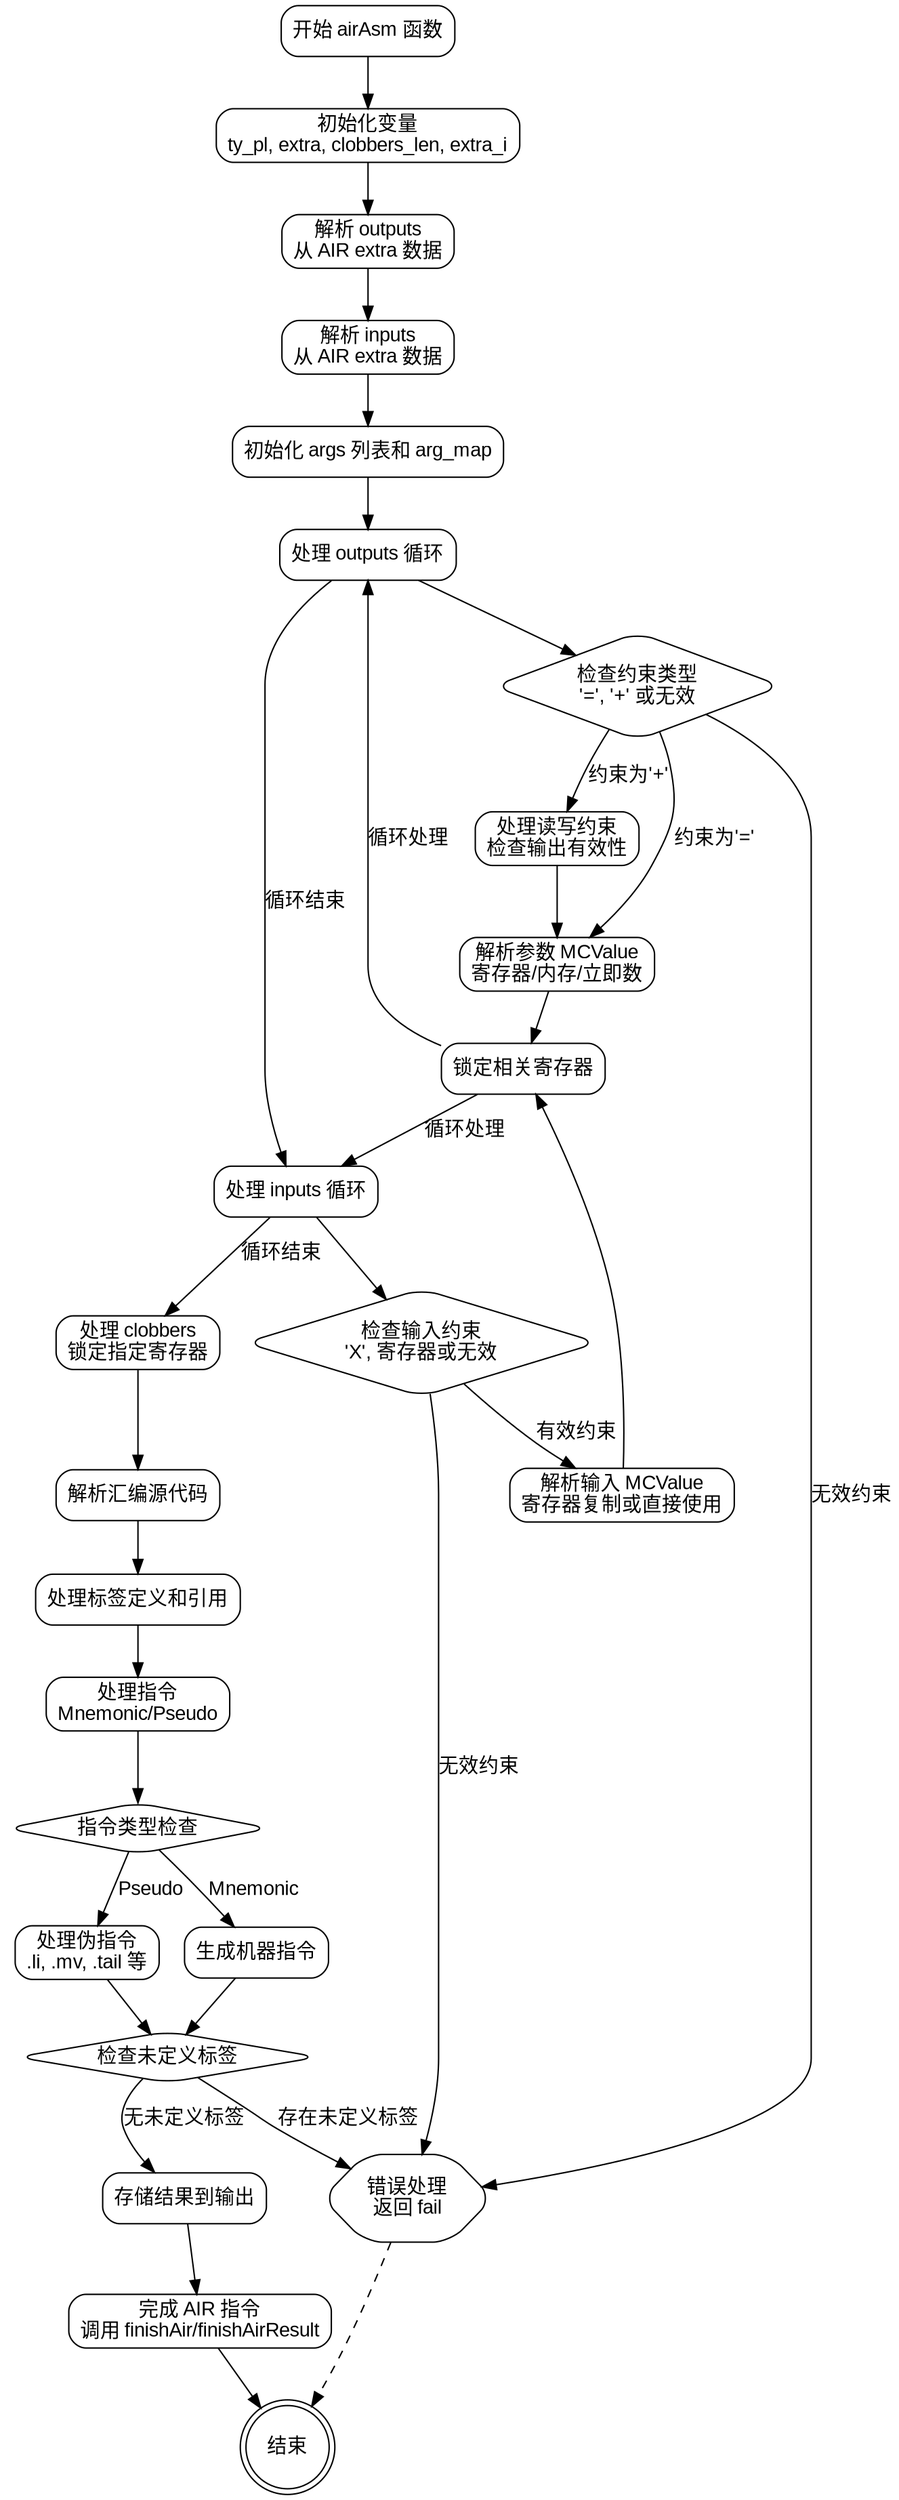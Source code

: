 
digraph flowchart {
    node [shape=rectangle, style="rounded", fontname="Arial"];
    edge [fontname="Arial"];
    rankdir=TB;

    start [label="开始 airAsm 函数"];
    init_vars [label="初始化变量\nty_pl, extra, clobbers_len, extra_i"];
    parse_outputs [label="解析 outputs\n从 AIR extra 数据"];
    parse_inputs [label="解析 inputs\n从 AIR extra 数据"];
    prepare_args [label="初始化 args 列表和 arg_map"];
    process_outputs_loop [label="处理 outputs 循环"];
    output_constraint_check [label="检查约束类型\n'=', '+' 或无效", shape=diamond];
    handle_readwrite [label="处理读写约束\n检查输出有效性"];
    resolve_arg_mcv [label="解析参数 MCValue\n寄存器/内存/立即数"];
    lock_registers [label="锁定相关寄存器"];
    process_inputs_loop [label="处理 inputs 循环"];
    input_constraint_check [label="检查输入约束\n'X', 寄存器或无效", shape=diamond];
    resolve_input_mcv [label="解析输入 MCValue\n寄存器复制或直接使用"];
    process_clobbers [label="处理 clobbers\n锁定指定寄存器"];
    parse_asm_source [label="解析汇编源代码"];
    handle_labels [label="处理标签定义和引用"];
    process_instructions [label="处理指令\nMnemonic/Pseudo"];
    check_instruction_type [label="指令类型检查", shape=diamond];
    gen_mnemonic [label="生成机器指令"];
    gen_pseudo [label="处理伪指令\n.li, .mv, .tail 等"];
    undefined_labels_check [label="检查未定义标签", shape=diamond];
    store_results [label="存储结果到输出"];
    finish_air [label="完成 AIR 指令\n调用 finishAir/finishAirResult"];
    error_exit [label="错误处理\n返回 fail", shape=hexagon];

    start -> init_vars;
    init_vars -> parse_outputs;
    parse_outputs -> parse_inputs;
    parse_inputs -> prepare_args;
    prepare_args -> process_outputs_loop;

    process_outputs_loop -> output_constraint_check;
    output_constraint_check -> handle_readwrite [label="约束为'+'"];
    output_constraint_check -> resolve_arg_mcv [label="约束为'='"];
    output_constraint_check -> error_exit [label="无效约束"];
    handle_readwrite -> resolve_arg_mcv;
    resolve_arg_mcv -> lock_registers;
    lock_registers -> process_outputs_loop [label="循环处理"];

    process_outputs_loop -> process_inputs_loop [label="循环结束"];
    process_inputs_loop -> input_constraint_check;
    input_constraint_check -> resolve_input_mcv [label="有效约束"];
    input_constraint_check -> error_exit [label="无效约束"];
    resolve_input_mcv -> lock_registers;
    lock_registers -> process_inputs_loop [label="循环处理"];

    process_inputs_loop -> process_clobbers [label="循环结束"];
    process_clobbers -> parse_asm_source;
    parse_asm_source -> handle_labels;
    handle_labels -> process_instructions;

    process_instructions -> check_instruction_type;
    check_instruction_type -> gen_mnemonic [label="Mnemonic"];
    check_instruction_type -> gen_pseudo [label="Pseudo"];
    gen_mnemonic -> undefined_labels_check;
    gen_pseudo -> undefined_labels_check;

    undefined_labels_check -> error_exit [label="存在未定义标签"];
    undefined_labels_check -> store_results [label="无未定义标签"];
    store_results -> finish_air;
    finish_air -> end;

    error_exit -> end [style="dashed"];

    end [label="结束", shape=doublecircle];
}
